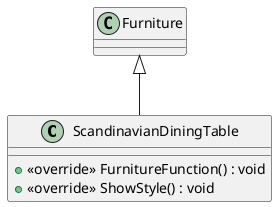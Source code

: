 @startuml
class ScandinavianDiningTable {
    + <<override>> FurnitureFunction() : void
    + <<override>> ShowStyle() : void
}
Furniture <|-- ScandinavianDiningTable
@enduml
